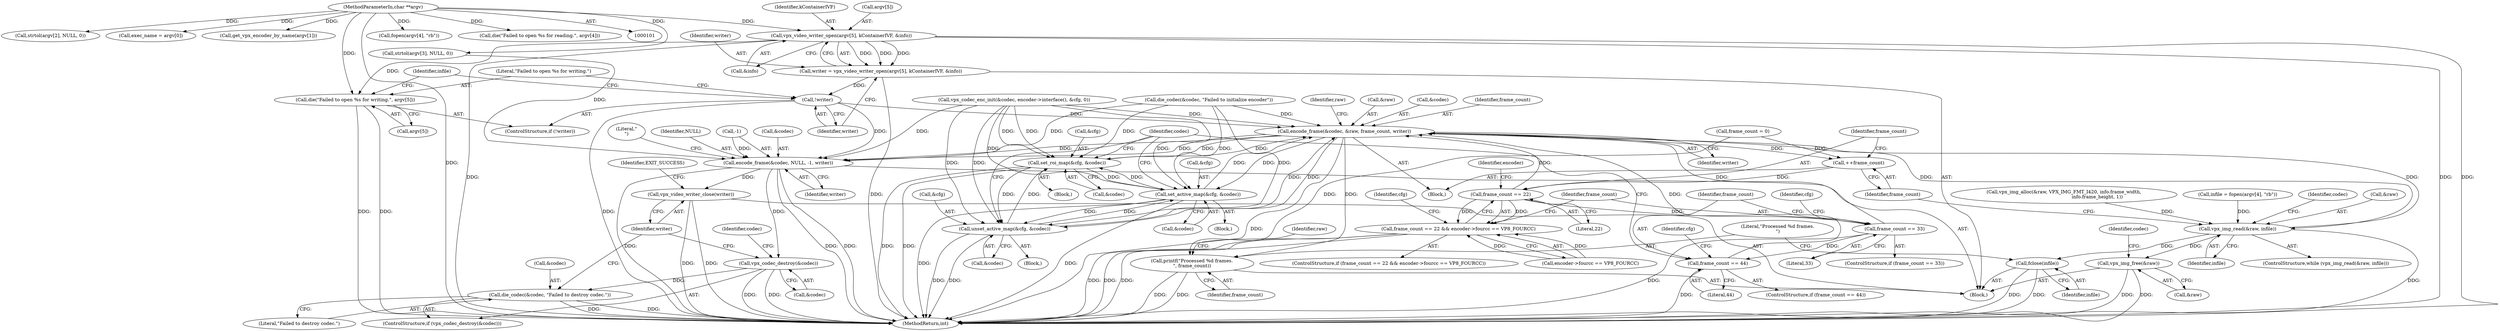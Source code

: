 digraph "1_Android_5a9753fca56f0eeb9f61e342b2fccffc364f9426_7@API" {
"1000337" [label="(Call,vpx_video_writer_open(argv[5], kContainerIVF, &info))"];
"1000103" [label="(MethodParameterIn,char **argv)"];
"1000335" [label="(Call,writer = vpx_video_writer_open(argv[5], kContainerIVF, &info))"];
"1000345" [label="(Call,!writer)"];
"1000424" [label="(Call,encode_frame(&codec, &raw, frame_count, writer))"];
"1000379" [label="(Call,vpx_img_read(&raw, infile))"];
"1000440" [label="(Call,fclose(infile))"];
"1000445" [label="(Call,vpx_img_free(&raw))"];
"1000384" [label="(Call,++frame_count)"];
"1000388" [label="(Call,frame_count == 22)"];
"1000387" [label="(Call,frame_count == 22 && encoder->fourcc == VP8_FOURCC)"];
"1000404" [label="(Call,frame_count == 33)"];
"1000415" [label="(Call,frame_count == 44)"];
"1000397" [label="(Call,set_roi_map(&cfg, &codec))"];
"1000408" [label="(Call,set_active_map(&cfg, &codec))"];
"1000419" [label="(Call,unset_active_map(&cfg, &codec))"];
"1000431" [label="(Call,encode_frame(&codec, NULL, -1, writer))"];
"1000449" [label="(Call,vpx_codec_destroy(&codec))"];
"1000452" [label="(Call,die_codec(&codec, \"Failed to destroy codec.\"))"];
"1000456" [label="(Call,vpx_video_writer_close(writer))"];
"1000442" [label="(Call,printf(\"Processed %d frames.\n\", frame_count))"];
"1000347" [label="(Call,die(\"Failed to open %s for writing.\", argv[5]))"];
"1000396" [label="(Block,)"];
"1000404" [label="(Call,frame_count == 33)"];
"1000381" [label="(Identifier,raw)"];
"1000175" [label="(Call,strtol(argv[2], NULL, 0))"];
"1000244" [label="(Call,vpx_img_alloc(&raw, VPX_IMG_FMT_I420, info.frame_width,\n                                             info.frame_height, 1))"];
"1000354" [label="(Call,infile = fopen(argv[4], \"rb\"))"];
"1000449" [label="(Call,vpx_codec_destroy(&codec))"];
"1000142" [label="(Call,exec_name = argv[0])"];
"1000409" [label="(Call,&cfg)"];
"1000452" [label="(Call,die_codec(&codec, \"Failed to destroy codec.\"))"];
"1000103" [label="(MethodParameterIn,char **argv)"];
"1000155" [label="(Call,get_vpx_encoder_by_name(argv[1]))"];
"1000386" [label="(ControlStructure,if (frame_count == 22 && encoder->fourcc == VP8_FOURCC))"];
"1000456" [label="(Call,vpx_video_writer_close(writer))"];
"1000447" [label="(Identifier,raw)"];
"1000422" [label="(Call,&codec)"];
"1000411" [label="(Call,&codec)"];
"1000439" [label="(Literal,\"\n\")"];
"1000378" [label="(ControlStructure,while (vpx_img_read(&raw, infile)))"];
"1000342" [label="(Call,&info)"];
"1000104" [label="(Block,)"];
"1000427" [label="(Call,&raw)"];
"1000345" [label="(Call,!writer)"];
"1000393" [label="(Identifier,encoder)"];
"1000335" [label="(Call,writer = vpx_video_writer_open(argv[5], kContainerIVF, &info))"];
"1000455" [label="(Literal,\"Failed to destroy codec.\")"];
"1000385" [label="(Identifier,frame_count)"];
"1000400" [label="(Call,&codec)"];
"1000424" [label="(Call,encode_frame(&codec, &raw, frame_count, writer))"];
"1000391" [label="(Call,encoder->fourcc == VP8_FOURCC)"];
"1000344" [label="(ControlStructure,if (!writer))"];
"1000445" [label="(Call,vpx_img_free(&raw))"];
"1000417" [label="(Literal,44)"];
"1000408" [label="(Call,set_active_map(&cfg, &codec))"];
"1000405" [label="(Identifier,frame_count)"];
"1000346" [label="(Identifier,writer)"];
"1000185" [label="(Call,strtol(argv[3], NULL, 0))"];
"1000415" [label="(Call,frame_count == 44)"];
"1000442" [label="(Call,printf(\"Processed %d frames.\n\", frame_count))"];
"1000431" [label="(Call,encode_frame(&codec, NULL, -1, writer))"];
"1000450" [label="(Call,&codec)"];
"1000341" [label="(Identifier,kContainerIVF)"];
"1000116" [label="(Call,frame_count = 0)"];
"1000430" [label="(Identifier,writer)"];
"1000460" [label="(MethodReturn,int)"];
"1000432" [label="(Call,&codec)"];
"1000459" [label="(Identifier,EXIT_SUCCESS)"];
"1000416" [label="(Identifier,frame_count)"];
"1000426" [label="(Identifier,codec)"];
"1000337" [label="(Call,vpx_video_writer_open(argv[5], kContainerIVF, &info))"];
"1000336" [label="(Identifier,writer)"];
"1000457" [label="(Identifier,writer)"];
"1000443" [label="(Literal,\"Processed %d frames.\n\")"];
"1000387" [label="(Call,frame_count == 22 && encoder->fourcc == VP8_FOURCC)"];
"1000374" [label="(Call,die_codec(&codec, \"Failed to initialize encoder\"))"];
"1000421" [label="(Identifier,cfg)"];
"1000347" [label="(Call,die(\"Failed to open %s for writing.\", argv[5]))"];
"1000397" [label="(Call,set_roi_map(&cfg, &codec))"];
"1000383" [label="(Block,)"];
"1000356" [label="(Call,fopen(argv[4], \"rb\"))"];
"1000349" [label="(Call,argv[5])"];
"1000382" [label="(Identifier,infile)"];
"1000425" [label="(Call,&codec)"];
"1000407" [label="(Block,)"];
"1000367" [label="(Call,vpx_codec_enc_init(&codec, encoder->interface(), &cfg, 0))"];
"1000414" [label="(ControlStructure,if (frame_count == 44))"];
"1000433" [label="(Identifier,codec)"];
"1000437" [label="(Identifier,writer)"];
"1000390" [label="(Literal,22)"];
"1000403" [label="(ControlStructure,if (frame_count == 33))"];
"1000380" [label="(Call,&raw)"];
"1000451" [label="(Identifier,codec)"];
"1000338" [label="(Call,argv[5])"];
"1000454" [label="(Identifier,codec)"];
"1000361" [label="(Call,die(\"Failed to open %s for reading.\", argv[4]))"];
"1000399" [label="(Identifier,cfg)"];
"1000446" [label="(Call,&raw)"];
"1000384" [label="(Call,++frame_count)"];
"1000348" [label="(Literal,\"Failed to open %s for writing.\")"];
"1000440" [label="(Call,fclose(infile))"];
"1000355" [label="(Identifier,infile)"];
"1000406" [label="(Literal,33)"];
"1000429" [label="(Identifier,frame_count)"];
"1000448" [label="(ControlStructure,if (vpx_codec_destroy(&codec)))"];
"1000398" [label="(Call,&cfg)"];
"1000420" [label="(Call,&cfg)"];
"1000453" [label="(Call,&codec)"];
"1000419" [label="(Call,unset_active_map(&cfg, &codec))"];
"1000410" [label="(Identifier,cfg)"];
"1000388" [label="(Call,frame_count == 22)"];
"1000444" [label="(Identifier,frame_count)"];
"1000389" [label="(Identifier,frame_count)"];
"1000434" [label="(Identifier,NULL)"];
"1000435" [label="(Call,-1)"];
"1000379" [label="(Call,vpx_img_read(&raw, infile))"];
"1000418" [label="(Block,)"];
"1000441" [label="(Identifier,infile)"];
"1000337" -> "1000335"  [label="AST: "];
"1000337" -> "1000342"  [label="CFG: "];
"1000338" -> "1000337"  [label="AST: "];
"1000341" -> "1000337"  [label="AST: "];
"1000342" -> "1000337"  [label="AST: "];
"1000335" -> "1000337"  [label="CFG: "];
"1000337" -> "1000460"  [label="DDG: "];
"1000337" -> "1000460"  [label="DDG: "];
"1000337" -> "1000460"  [label="DDG: "];
"1000337" -> "1000335"  [label="DDG: "];
"1000337" -> "1000335"  [label="DDG: "];
"1000337" -> "1000335"  [label="DDG: "];
"1000103" -> "1000337"  [label="DDG: "];
"1000337" -> "1000347"  [label="DDG: "];
"1000103" -> "1000101"  [label="AST: "];
"1000103" -> "1000460"  [label="DDG: "];
"1000103" -> "1000142"  [label="DDG: "];
"1000103" -> "1000155"  [label="DDG: "];
"1000103" -> "1000175"  [label="DDG: "];
"1000103" -> "1000185"  [label="DDG: "];
"1000103" -> "1000347"  [label="DDG: "];
"1000103" -> "1000356"  [label="DDG: "];
"1000103" -> "1000361"  [label="DDG: "];
"1000335" -> "1000104"  [label="AST: "];
"1000336" -> "1000335"  [label="AST: "];
"1000346" -> "1000335"  [label="CFG: "];
"1000335" -> "1000460"  [label="DDG: "];
"1000335" -> "1000345"  [label="DDG: "];
"1000345" -> "1000344"  [label="AST: "];
"1000345" -> "1000346"  [label="CFG: "];
"1000346" -> "1000345"  [label="AST: "];
"1000348" -> "1000345"  [label="CFG: "];
"1000355" -> "1000345"  [label="CFG: "];
"1000345" -> "1000460"  [label="DDG: "];
"1000345" -> "1000424"  [label="DDG: "];
"1000345" -> "1000431"  [label="DDG: "];
"1000424" -> "1000383"  [label="AST: "];
"1000424" -> "1000430"  [label="CFG: "];
"1000425" -> "1000424"  [label="AST: "];
"1000427" -> "1000424"  [label="AST: "];
"1000429" -> "1000424"  [label="AST: "];
"1000430" -> "1000424"  [label="AST: "];
"1000381" -> "1000424"  [label="CFG: "];
"1000424" -> "1000460"  [label="DDG: "];
"1000424" -> "1000379"  [label="DDG: "];
"1000424" -> "1000384"  [label="DDG: "];
"1000424" -> "1000397"  [label="DDG: "];
"1000424" -> "1000408"  [label="DDG: "];
"1000424" -> "1000419"  [label="DDG: "];
"1000374" -> "1000424"  [label="DDG: "];
"1000408" -> "1000424"  [label="DDG: "];
"1000367" -> "1000424"  [label="DDG: "];
"1000419" -> "1000424"  [label="DDG: "];
"1000397" -> "1000424"  [label="DDG: "];
"1000379" -> "1000424"  [label="DDG: "];
"1000404" -> "1000424"  [label="DDG: "];
"1000388" -> "1000424"  [label="DDG: "];
"1000415" -> "1000424"  [label="DDG: "];
"1000424" -> "1000431"  [label="DDG: "];
"1000424" -> "1000431"  [label="DDG: "];
"1000424" -> "1000442"  [label="DDG: "];
"1000379" -> "1000378"  [label="AST: "];
"1000379" -> "1000382"  [label="CFG: "];
"1000380" -> "1000379"  [label="AST: "];
"1000382" -> "1000379"  [label="AST: "];
"1000385" -> "1000379"  [label="CFG: "];
"1000433" -> "1000379"  [label="CFG: "];
"1000379" -> "1000460"  [label="DDG: "];
"1000244" -> "1000379"  [label="DDG: "];
"1000354" -> "1000379"  [label="DDG: "];
"1000379" -> "1000440"  [label="DDG: "];
"1000379" -> "1000445"  [label="DDG: "];
"1000440" -> "1000104"  [label="AST: "];
"1000440" -> "1000441"  [label="CFG: "];
"1000441" -> "1000440"  [label="AST: "];
"1000443" -> "1000440"  [label="CFG: "];
"1000440" -> "1000460"  [label="DDG: "];
"1000440" -> "1000460"  [label="DDG: "];
"1000445" -> "1000104"  [label="AST: "];
"1000445" -> "1000446"  [label="CFG: "];
"1000446" -> "1000445"  [label="AST: "];
"1000451" -> "1000445"  [label="CFG: "];
"1000445" -> "1000460"  [label="DDG: "];
"1000445" -> "1000460"  [label="DDG: "];
"1000384" -> "1000383"  [label="AST: "];
"1000384" -> "1000385"  [label="CFG: "];
"1000385" -> "1000384"  [label="AST: "];
"1000389" -> "1000384"  [label="CFG: "];
"1000116" -> "1000384"  [label="DDG: "];
"1000384" -> "1000388"  [label="DDG: "];
"1000388" -> "1000387"  [label="AST: "];
"1000388" -> "1000390"  [label="CFG: "];
"1000389" -> "1000388"  [label="AST: "];
"1000390" -> "1000388"  [label="AST: "];
"1000393" -> "1000388"  [label="CFG: "];
"1000387" -> "1000388"  [label="CFG: "];
"1000388" -> "1000387"  [label="DDG: "];
"1000388" -> "1000387"  [label="DDG: "];
"1000388" -> "1000404"  [label="DDG: "];
"1000387" -> "1000386"  [label="AST: "];
"1000387" -> "1000391"  [label="CFG: "];
"1000391" -> "1000387"  [label="AST: "];
"1000399" -> "1000387"  [label="CFG: "];
"1000405" -> "1000387"  [label="CFG: "];
"1000387" -> "1000460"  [label="DDG: "];
"1000387" -> "1000460"  [label="DDG: "];
"1000387" -> "1000460"  [label="DDG: "];
"1000391" -> "1000387"  [label="DDG: "];
"1000391" -> "1000387"  [label="DDG: "];
"1000404" -> "1000403"  [label="AST: "];
"1000404" -> "1000406"  [label="CFG: "];
"1000405" -> "1000404"  [label="AST: "];
"1000406" -> "1000404"  [label="AST: "];
"1000410" -> "1000404"  [label="CFG: "];
"1000416" -> "1000404"  [label="CFG: "];
"1000404" -> "1000460"  [label="DDG: "];
"1000404" -> "1000415"  [label="DDG: "];
"1000415" -> "1000414"  [label="AST: "];
"1000415" -> "1000417"  [label="CFG: "];
"1000416" -> "1000415"  [label="AST: "];
"1000417" -> "1000415"  [label="AST: "];
"1000421" -> "1000415"  [label="CFG: "];
"1000426" -> "1000415"  [label="CFG: "];
"1000415" -> "1000460"  [label="DDG: "];
"1000397" -> "1000396"  [label="AST: "];
"1000397" -> "1000400"  [label="CFG: "];
"1000398" -> "1000397"  [label="AST: "];
"1000400" -> "1000397"  [label="AST: "];
"1000426" -> "1000397"  [label="CFG: "];
"1000397" -> "1000460"  [label="DDG: "];
"1000397" -> "1000460"  [label="DDG: "];
"1000408" -> "1000397"  [label="DDG: "];
"1000419" -> "1000397"  [label="DDG: "];
"1000367" -> "1000397"  [label="DDG: "];
"1000367" -> "1000397"  [label="DDG: "];
"1000374" -> "1000397"  [label="DDG: "];
"1000397" -> "1000408"  [label="DDG: "];
"1000397" -> "1000419"  [label="DDG: "];
"1000408" -> "1000407"  [label="AST: "];
"1000408" -> "1000411"  [label="CFG: "];
"1000409" -> "1000408"  [label="AST: "];
"1000411" -> "1000408"  [label="AST: "];
"1000426" -> "1000408"  [label="CFG: "];
"1000408" -> "1000460"  [label="DDG: "];
"1000408" -> "1000460"  [label="DDG: "];
"1000419" -> "1000408"  [label="DDG: "];
"1000367" -> "1000408"  [label="DDG: "];
"1000367" -> "1000408"  [label="DDG: "];
"1000374" -> "1000408"  [label="DDG: "];
"1000408" -> "1000419"  [label="DDG: "];
"1000419" -> "1000418"  [label="AST: "];
"1000419" -> "1000422"  [label="CFG: "];
"1000420" -> "1000419"  [label="AST: "];
"1000422" -> "1000419"  [label="AST: "];
"1000426" -> "1000419"  [label="CFG: "];
"1000419" -> "1000460"  [label="DDG: "];
"1000419" -> "1000460"  [label="DDG: "];
"1000367" -> "1000419"  [label="DDG: "];
"1000367" -> "1000419"  [label="DDG: "];
"1000374" -> "1000419"  [label="DDG: "];
"1000431" -> "1000104"  [label="AST: "];
"1000431" -> "1000437"  [label="CFG: "];
"1000432" -> "1000431"  [label="AST: "];
"1000434" -> "1000431"  [label="AST: "];
"1000435" -> "1000431"  [label="AST: "];
"1000437" -> "1000431"  [label="AST: "];
"1000439" -> "1000431"  [label="CFG: "];
"1000431" -> "1000460"  [label="DDG: "];
"1000431" -> "1000460"  [label="DDG: "];
"1000431" -> "1000460"  [label="DDG: "];
"1000374" -> "1000431"  [label="DDG: "];
"1000367" -> "1000431"  [label="DDG: "];
"1000185" -> "1000431"  [label="DDG: "];
"1000435" -> "1000431"  [label="DDG: "];
"1000431" -> "1000449"  [label="DDG: "];
"1000431" -> "1000456"  [label="DDG: "];
"1000449" -> "1000448"  [label="AST: "];
"1000449" -> "1000450"  [label="CFG: "];
"1000450" -> "1000449"  [label="AST: "];
"1000454" -> "1000449"  [label="CFG: "];
"1000457" -> "1000449"  [label="CFG: "];
"1000449" -> "1000460"  [label="DDG: "];
"1000449" -> "1000460"  [label="DDG: "];
"1000449" -> "1000452"  [label="DDG: "];
"1000452" -> "1000448"  [label="AST: "];
"1000452" -> "1000455"  [label="CFG: "];
"1000453" -> "1000452"  [label="AST: "];
"1000455" -> "1000452"  [label="AST: "];
"1000457" -> "1000452"  [label="CFG: "];
"1000452" -> "1000460"  [label="DDG: "];
"1000452" -> "1000460"  [label="DDG: "];
"1000456" -> "1000104"  [label="AST: "];
"1000456" -> "1000457"  [label="CFG: "];
"1000457" -> "1000456"  [label="AST: "];
"1000459" -> "1000456"  [label="CFG: "];
"1000456" -> "1000460"  [label="DDG: "];
"1000456" -> "1000460"  [label="DDG: "];
"1000442" -> "1000104"  [label="AST: "];
"1000442" -> "1000444"  [label="CFG: "];
"1000443" -> "1000442"  [label="AST: "];
"1000444" -> "1000442"  [label="AST: "];
"1000447" -> "1000442"  [label="CFG: "];
"1000442" -> "1000460"  [label="DDG: "];
"1000442" -> "1000460"  [label="DDG: "];
"1000116" -> "1000442"  [label="DDG: "];
"1000347" -> "1000344"  [label="AST: "];
"1000347" -> "1000349"  [label="CFG: "];
"1000348" -> "1000347"  [label="AST: "];
"1000349" -> "1000347"  [label="AST: "];
"1000355" -> "1000347"  [label="CFG: "];
"1000347" -> "1000460"  [label="DDG: "];
"1000347" -> "1000460"  [label="DDG: "];
}
